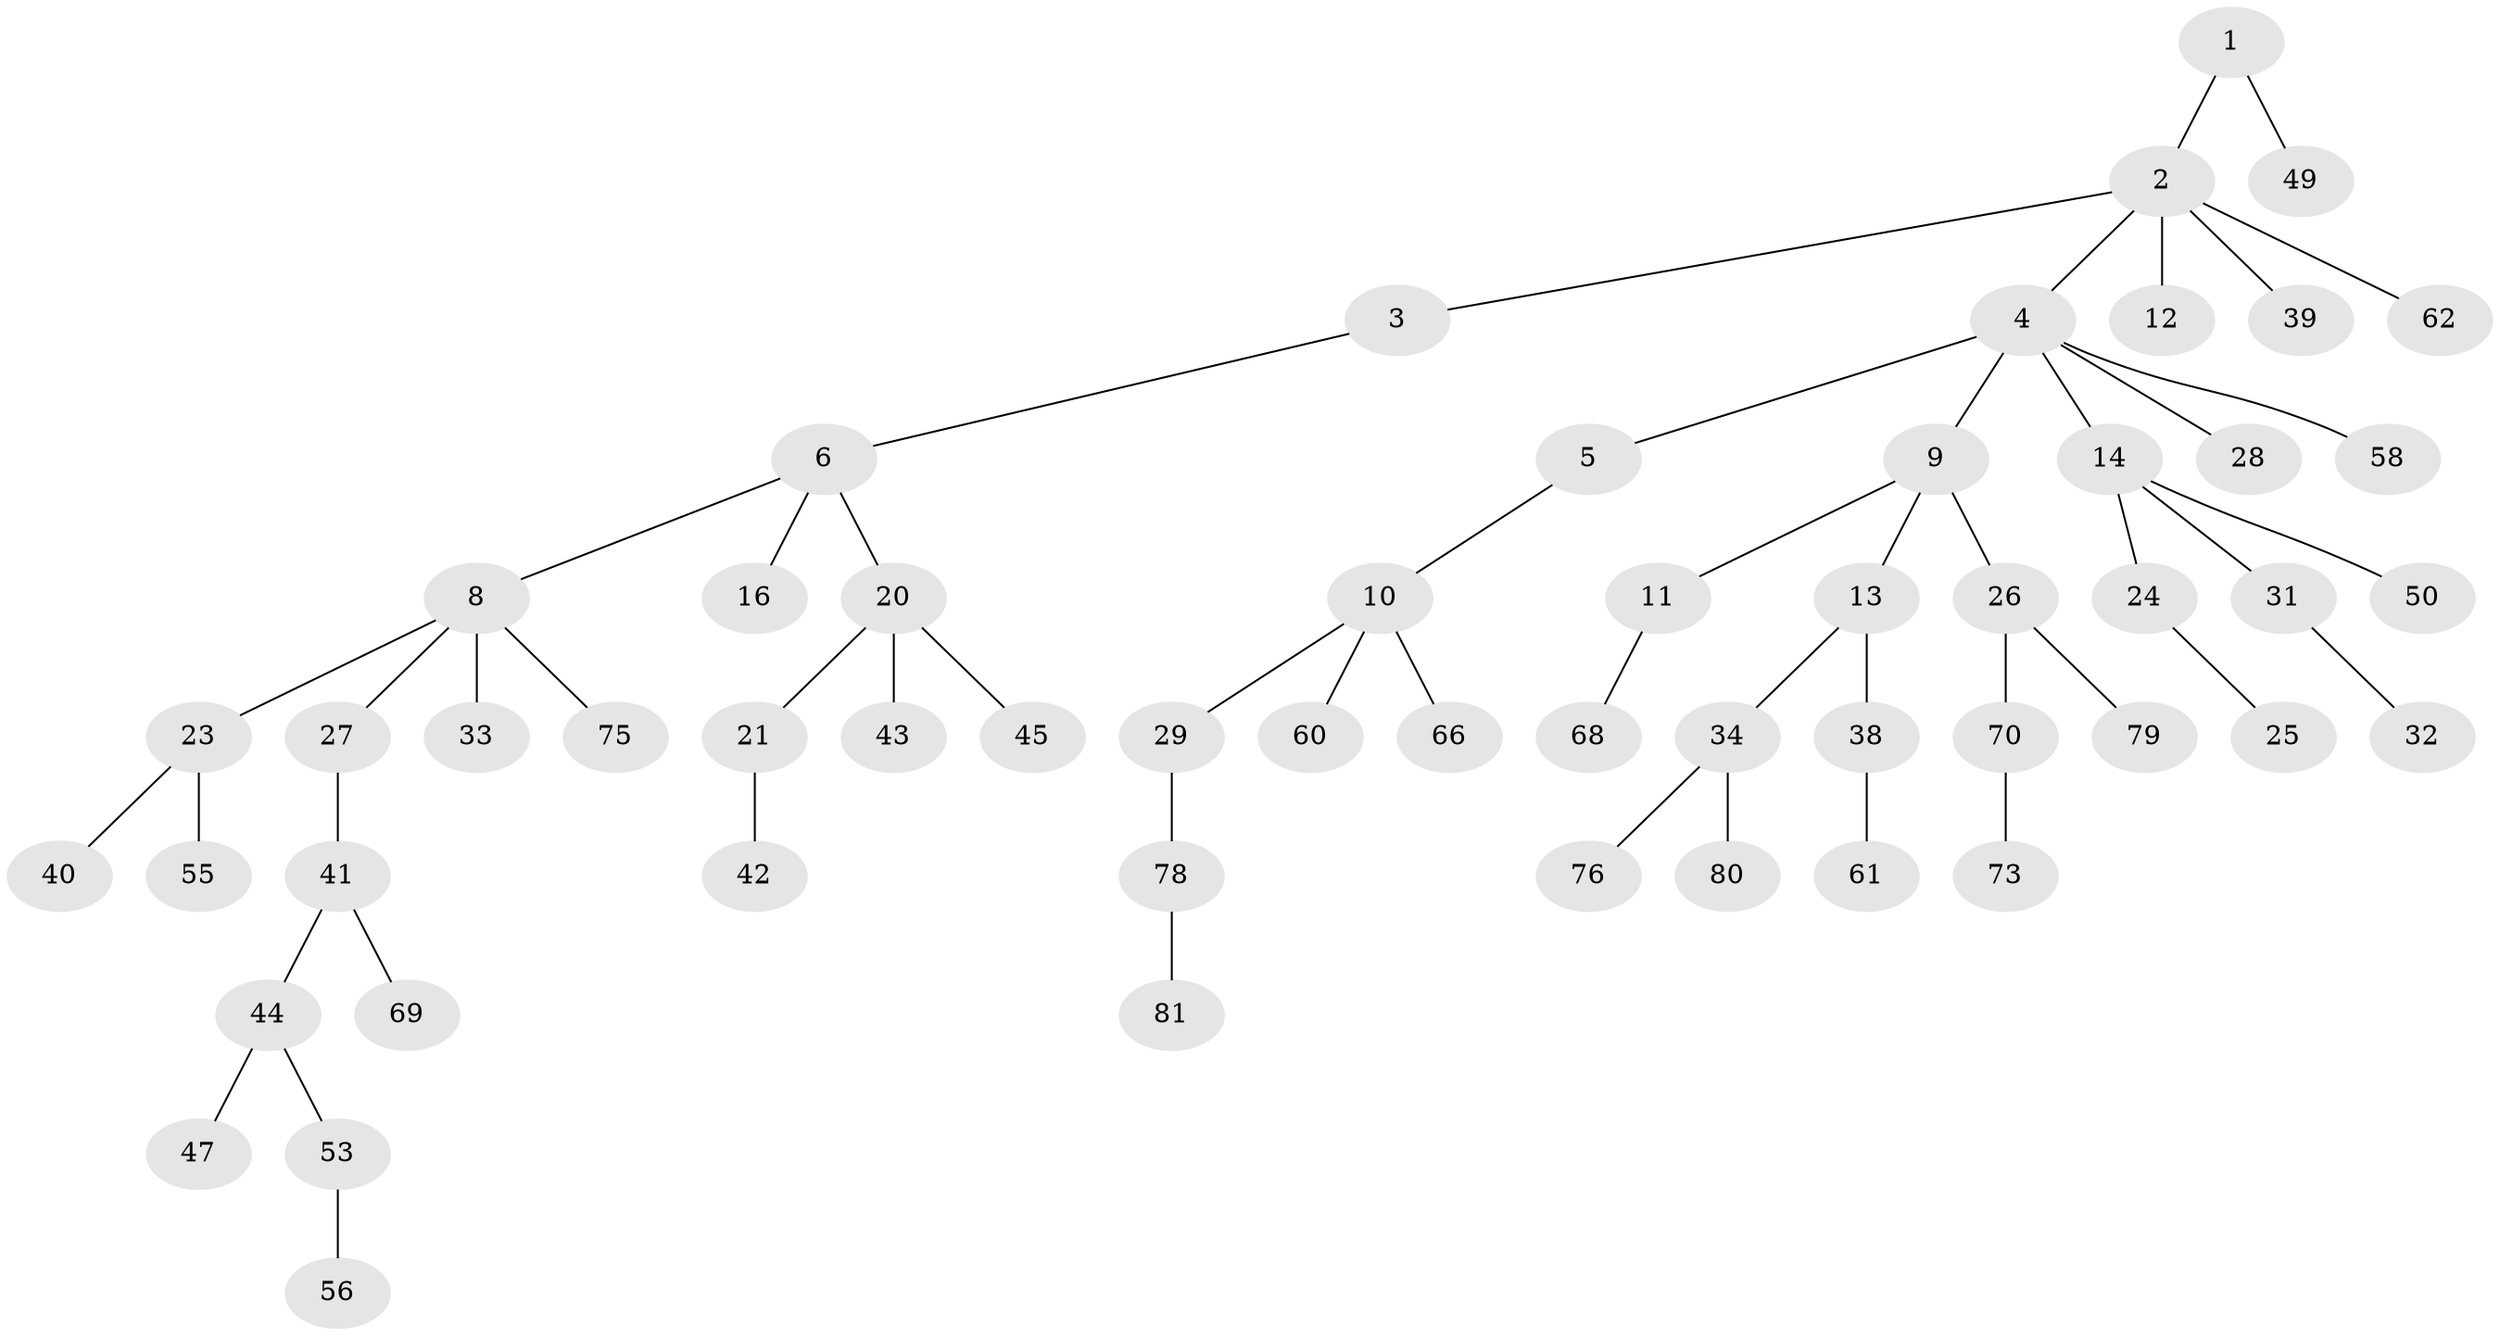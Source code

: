 // original degree distribution, {3: 0.14814814814814814, 6: 0.024691358024691357, 5: 0.06172839506172839, 1: 0.5061728395061729, 4: 0.024691358024691357, 2: 0.2345679012345679}
// Generated by graph-tools (version 1.1) at 2025/11/02/27/25 16:11:28]
// undirected, 56 vertices, 55 edges
graph export_dot {
graph [start="1"]
  node [color=gray90,style=filled];
  1 [super="+77"];
  2 [super="+48"];
  3 [super="+7"];
  4 [super="+19"];
  5 [super="+67"];
  6 [super="+37"];
  8 [super="+22"];
  9;
  10 [super="+17"];
  11 [super="+35"];
  12 [super="+18"];
  13 [super="+15"];
  14 [super="+64"];
  16;
  20 [super="+54"];
  21;
  23 [super="+36"];
  24;
  25;
  26 [super="+30"];
  27 [super="+57"];
  28;
  29 [super="+59"];
  31;
  32 [super="+52"];
  33;
  34 [super="+63"];
  38 [super="+46"];
  39;
  40;
  41;
  42;
  43;
  44 [super="+51"];
  45;
  47;
  49 [super="+74"];
  50 [super="+72"];
  53;
  55;
  56;
  58;
  60;
  61 [super="+65"];
  62;
  66;
  68;
  69;
  70 [super="+71"];
  73;
  75;
  76;
  78;
  79;
  80;
  81;
  1 -- 2;
  1 -- 49;
  2 -- 3;
  2 -- 4;
  2 -- 12;
  2 -- 39;
  2 -- 62;
  3 -- 6;
  4 -- 5;
  4 -- 9;
  4 -- 14;
  4 -- 58;
  4 -- 28;
  5 -- 10;
  6 -- 8;
  6 -- 16;
  6 -- 20;
  8 -- 23;
  8 -- 33;
  8 -- 75;
  8 -- 27;
  9 -- 11;
  9 -- 13;
  9 -- 26;
  10 -- 29;
  10 -- 60;
  10 -- 66;
  11 -- 68;
  13 -- 38;
  13 -- 34;
  14 -- 24;
  14 -- 31;
  14 -- 50;
  20 -- 21;
  20 -- 43;
  20 -- 45;
  21 -- 42;
  23 -- 40;
  23 -- 55;
  24 -- 25;
  26 -- 70;
  26 -- 79;
  27 -- 41;
  29 -- 78;
  31 -- 32;
  34 -- 76;
  34 -- 80;
  38 -- 61;
  41 -- 44;
  41 -- 69;
  44 -- 47;
  44 -- 53;
  53 -- 56;
  70 -- 73;
  78 -- 81;
}
